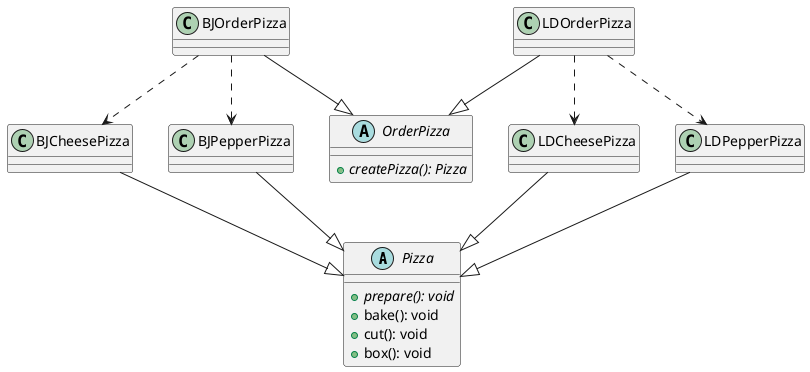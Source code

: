@startuml

abstract class Pizza {
    +{abstract}prepare(): void
    +bake(): void
    +cut(): void
    +box(): void
}

class BJCheesePizza
class BJPepperPizza
class LDCheesePizza
class LDPepperPizza

abstract class OrderPizza {
    +{abstract}createPizza(): Pizza
}
class BJOrderPizza
class LDOrderPizza

BJCheesePizza --|> Pizza
BJPepperPizza --|> Pizza
LDCheesePizza --|> Pizza
LDPepperPizza --|> Pizza

BJOrderPizza --|> OrderPizza
LDOrderPizza --|> OrderPizza

BJOrderPizza ..> BJCheesePizza
BJOrderPizza ..> BJPepperPizza
LDOrderPizza ..> LDCheesePizza
LDOrderPizza ..> LDPepperPizza

@enduml